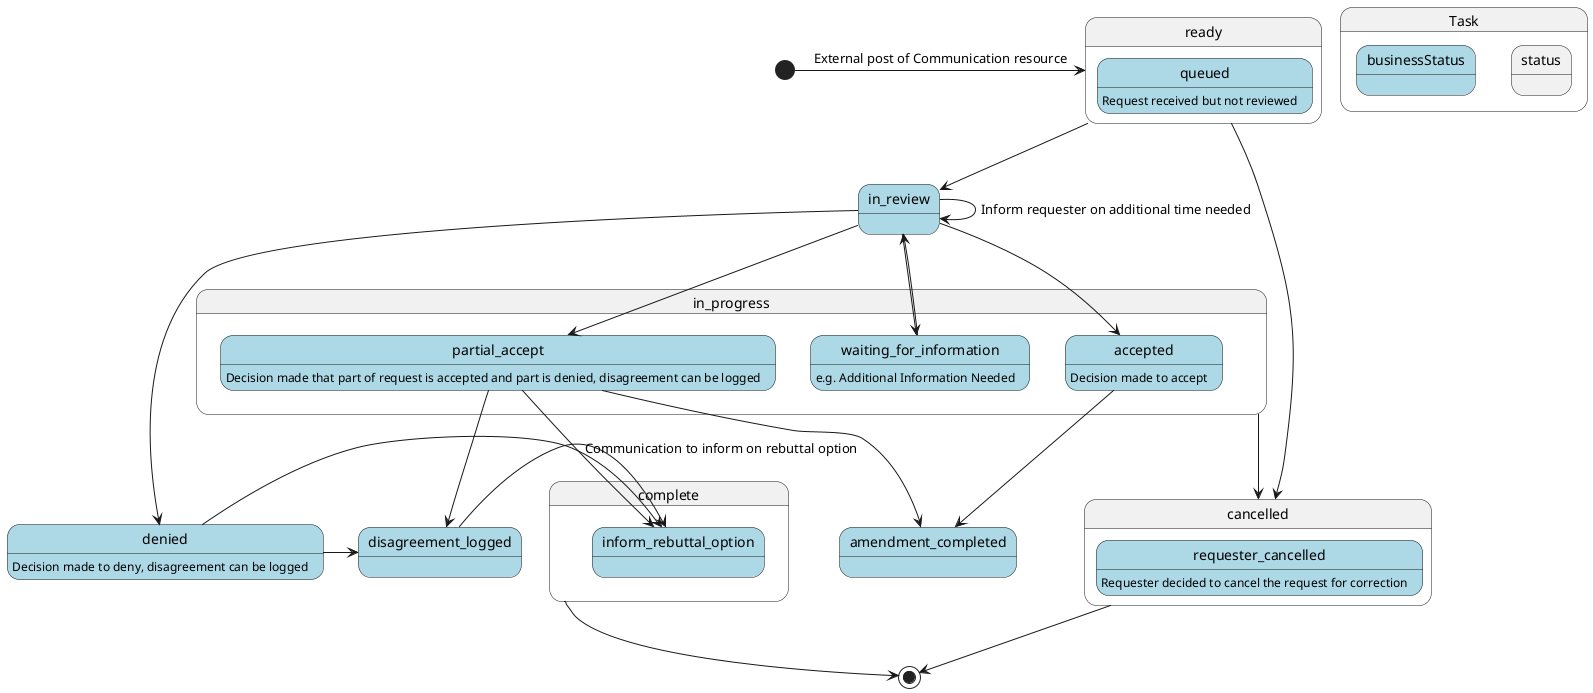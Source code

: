 @startuml
skinparam svgDimensionStyle false
[*] -> ready : External post of Communication resource
state ready {
  state queued #lightblue {
  }
}
ready --> in_review
queued : Request received but not reviewed

state in_progress {
  state in_review #lightblue{
  }
  state waiting_for_information #lightblue{
  }
  state accepted #lightblue{
  }
  state partial_accept #lightblue{
  }
}
in_review --> waiting_for_information
in_review --> accepted
in_review --> partial_accept
in_review --> in_review: Inform requester on additional time needed
waiting_for_information --> in_review
in_review --> denied
partial_accept --> amendment_completed
partial_accept --> disagreement_logged
accepted --> amendment_completed
denied -> disagreement_logged
waiting_for_information : e.g. Additional Information Needed
accepted : Decision made to accept
partial_accept : Decision made that part of request is accepted and part is denied, disagreement can be logged
denied : Decision made to deny, disagreement can be logged

state cancelled {
  state requester_cancelled #lightblue {
  }
}
cancelled --> [*]
ready --> cancelled
in_progress --> cancelled
requester_cancelled : Requester decided to cancel the request for correction

state complete {
 state amendment_completed #lightblue{
 }
 state disagreement_logged #lightblue{
 }
 state denied #lightblue{
 }
 state inform_rebuttal_option #lightblue{
 }
}
disagreement_logged -> inform_rebuttal_option
denied -> inform_rebuttal_option
partial_accept -> inform_rebuttal_option: Communication to inform on rebuttal option
complete --> [*]

state Task.status{
}
state Task.businessStatus #lightblue {
}
@enduml

